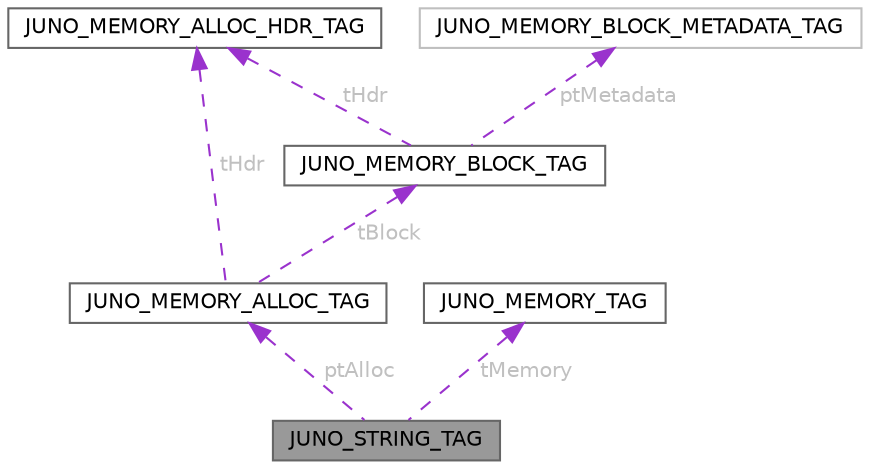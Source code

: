digraph "JUNO_STRING_TAG"
{
 // LATEX_PDF_SIZE
  bgcolor="transparent";
  edge [fontname=Helvetica,fontsize=10,labelfontname=Helvetica,labelfontsize=10];
  node [fontname=Helvetica,fontsize=10,shape=box,height=0.2,width=0.4];
  Node1 [id="Node000001",label="JUNO_STRING_TAG",height=0.2,width=0.4,color="gray40", fillcolor="grey60", style="filled", fontcolor="black",tooltip=" "];
  Node2 -> Node1 [id="edge1_Node000001_Node000002",dir="back",color="darkorchid3",style="dashed",tooltip=" ",label=" ptAlloc",fontcolor="grey" ];
  Node2 [id="Node000002",label="JUNO_MEMORY_ALLOC_TAG",height=0.2,width=0.4,color="gray40", fillcolor="white", style="filled",URL="$unionJUNO__MEMORY__ALLOC__TAG.html",tooltip="Union for a generic memory allocation. Accommodates various allocation types, currently including blo..."];
  Node3 -> Node2 [id="edge2_Node000002_Node000003",dir="back",color="darkorchid3",style="dashed",tooltip=" ",label=" tHdr",fontcolor="grey" ];
  Node3 [id="Node000003",label="JUNO_MEMORY_ALLOC_HDR_TAG",height=0.2,width=0.4,color="gray40", fillcolor="white", style="filled",URL="$structJUNO__MEMORY__ALLOC__HDR__TAG.html",tooltip="Structure for memory allocation header. Contains general information including the type of allocation..."];
  Node4 -> Node2 [id="edge3_Node000002_Node000004",dir="back",color="darkorchid3",style="dashed",tooltip=" ",label=" tBlock",fontcolor="grey" ];
  Node4 [id="Node000004",label="JUNO_MEMORY_BLOCK_TAG",height=0.2,width=0.4,color="gray40", fillcolor="white", style="filled",URL="$structJUNO__MEMORY__BLOCK__TAG.html",tooltip="Structure representing a block-based memory allocator. Manages a fixed-size memory area along with as..."];
  Node3 -> Node4 [id="edge4_Node000004_Node000003",dir="back",color="darkorchid3",style="dashed",tooltip=" ",label=" tHdr",fontcolor="grey" ];
  Node5 -> Node4 [id="edge5_Node000004_Node000005",dir="back",color="darkorchid3",style="dashed",tooltip=" ",label=" ptMetadata",fontcolor="grey" ];
  Node5 [id="Node000005",label="JUNO_MEMORY_BLOCK_METADATA_TAG",height=0.2,width=0.4,color="grey75", fillcolor="white", style="filled",URL="$structJUNO__MEMORY__BLOCK__METADATA__TAG.html",tooltip=" "];
  Node6 -> Node1 [id="edge6_Node000001_Node000006",dir="back",color="darkorchid3",style="dashed",tooltip=" ",label=" tMemory",fontcolor="grey" ];
  Node6 [id="Node000006",label="JUNO_MEMORY_TAG",height=0.2,width=0.4,color="gray40", fillcolor="white", style="filled",URL="$structJUNO__MEMORY__TAG.html",tooltip="Structure for an allocated memory segment. Describes the allocated memory with a pointer to the start..."];
}
